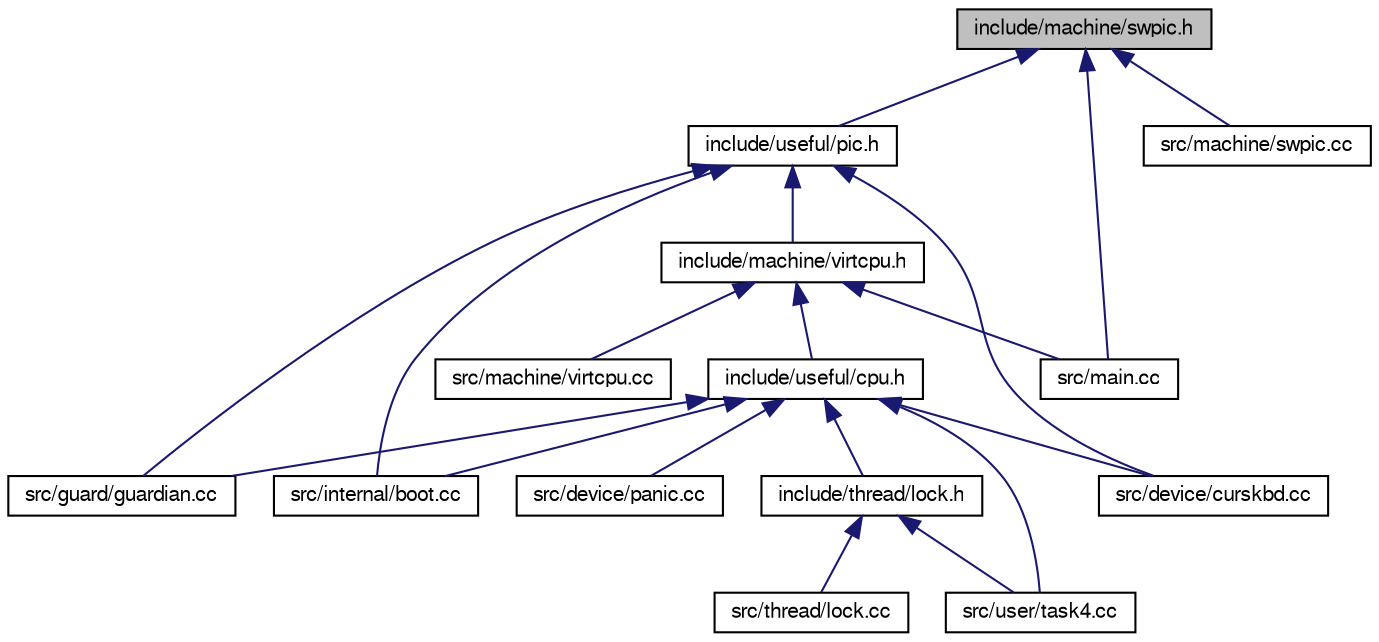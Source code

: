 digraph "include/machine/swpic.h"
{
  bgcolor="transparent";
  edge [fontname="FreeSans",fontsize="10",labelfontname="FreeSans",labelfontsize="10"];
  node [fontname="FreeSans",fontsize="10",shape=record];
  Node1 [label="include/machine/swpic.h",height=0.2,width=0.4,color="black", fillcolor="grey75", style="filled" fontcolor="black"];
  Node1 -> Node2 [dir="back",color="midnightblue",fontsize="10",style="solid",fontname="FreeSans"];
  Node2 [label="include/useful/pic.h",height=0.2,width=0.4,color="black",URL="$pic_8h.html"];
  Node2 -> Node3 [dir="back",color="midnightblue",fontsize="10",style="solid",fontname="FreeSans"];
  Node3 [label="include/machine/virtcpu.h",height=0.2,width=0.4,color="black",URL="$virtcpu_8h.html"];
  Node3 -> Node4 [dir="back",color="midnightblue",fontsize="10",style="solid",fontname="FreeSans"];
  Node4 [label="include/useful/cpu.h",height=0.2,width=0.4,color="black",URL="$cpu_8h.html",tooltip="help include file for use of global declared variable cpu, declared in main.cc"];
  Node4 -> Node5 [dir="back",color="midnightblue",fontsize="10",style="solid",fontname="FreeSans"];
  Node5 [label="include/thread/lock.h",height=0.2,width=0.4,color="black",URL="$lock_8h.html"];
  Node5 -> Node6 [dir="back",color="midnightblue",fontsize="10",style="solid",fontname="FreeSans"];
  Node6 [label="src/thread/lock.cc",height=0.2,width=0.4,color="black",URL="$lock_8cc.html"];
  Node5 -> Node7 [dir="back",color="midnightblue",fontsize="10",style="solid",fontname="FreeSans"];
  Node7 [label="src/user/task4.cc",height=0.2,width=0.4,color="black",URL="$task4_8cc.html"];
  Node4 -> Node8 [dir="back",color="midnightblue",fontsize="10",style="solid",fontname="FreeSans"];
  Node8 [label="src/device/curskbd.cc",height=0.2,width=0.4,color="black",URL="$curskbd_8cc.html"];
  Node4 -> Node9 [dir="back",color="midnightblue",fontsize="10",style="solid",fontname="FreeSans"];
  Node9 [label="src/device/panic.cc",height=0.2,width=0.4,color="black",URL="$panic_8cc.html"];
  Node4 -> Node10 [dir="back",color="midnightblue",fontsize="10",style="solid",fontname="FreeSans"];
  Node10 [label="src/guard/guardian.cc",height=0.2,width=0.4,color="black",URL="$guardian_8cc.html",tooltip="interrupt handler function"];
  Node4 -> Node11 [dir="back",color="midnightblue",fontsize="10",style="solid",fontname="FreeSans"];
  Node11 [label="src/internal/boot.cc",height=0.2,width=0.4,color="black",URL="$boot_8cc.html",tooltip="startup code"];
  Node4 -> Node7 [dir="back",color="midnightblue",fontsize="10",style="solid",fontname="FreeSans"];
  Node3 -> Node12 [dir="back",color="midnightblue",fontsize="10",style="solid",fontname="FreeSans"];
  Node12 [label="src/machine/virtcpu.cc",height=0.2,width=0.4,color="black",URL="$virtcpu_8cc.html"];
  Node3 -> Node13 [dir="back",color="midnightblue",fontsize="10",style="solid",fontname="FreeSans"];
  Node13 [label="src/main.cc",height=0.2,width=0.4,color="black",URL="$main_8cc.html"];
  Node2 -> Node8 [dir="back",color="midnightblue",fontsize="10",style="solid",fontname="FreeSans"];
  Node2 -> Node10 [dir="back",color="midnightblue",fontsize="10",style="solid",fontname="FreeSans"];
  Node2 -> Node11 [dir="back",color="midnightblue",fontsize="10",style="solid",fontname="FreeSans"];
  Node1 -> Node14 [dir="back",color="midnightblue",fontsize="10",style="solid",fontname="FreeSans"];
  Node14 [label="src/machine/swpic.cc",height=0.2,width=0.4,color="black",URL="$swpic_8cc.html"];
  Node1 -> Node13 [dir="back",color="midnightblue",fontsize="10",style="solid",fontname="FreeSans"];
}
